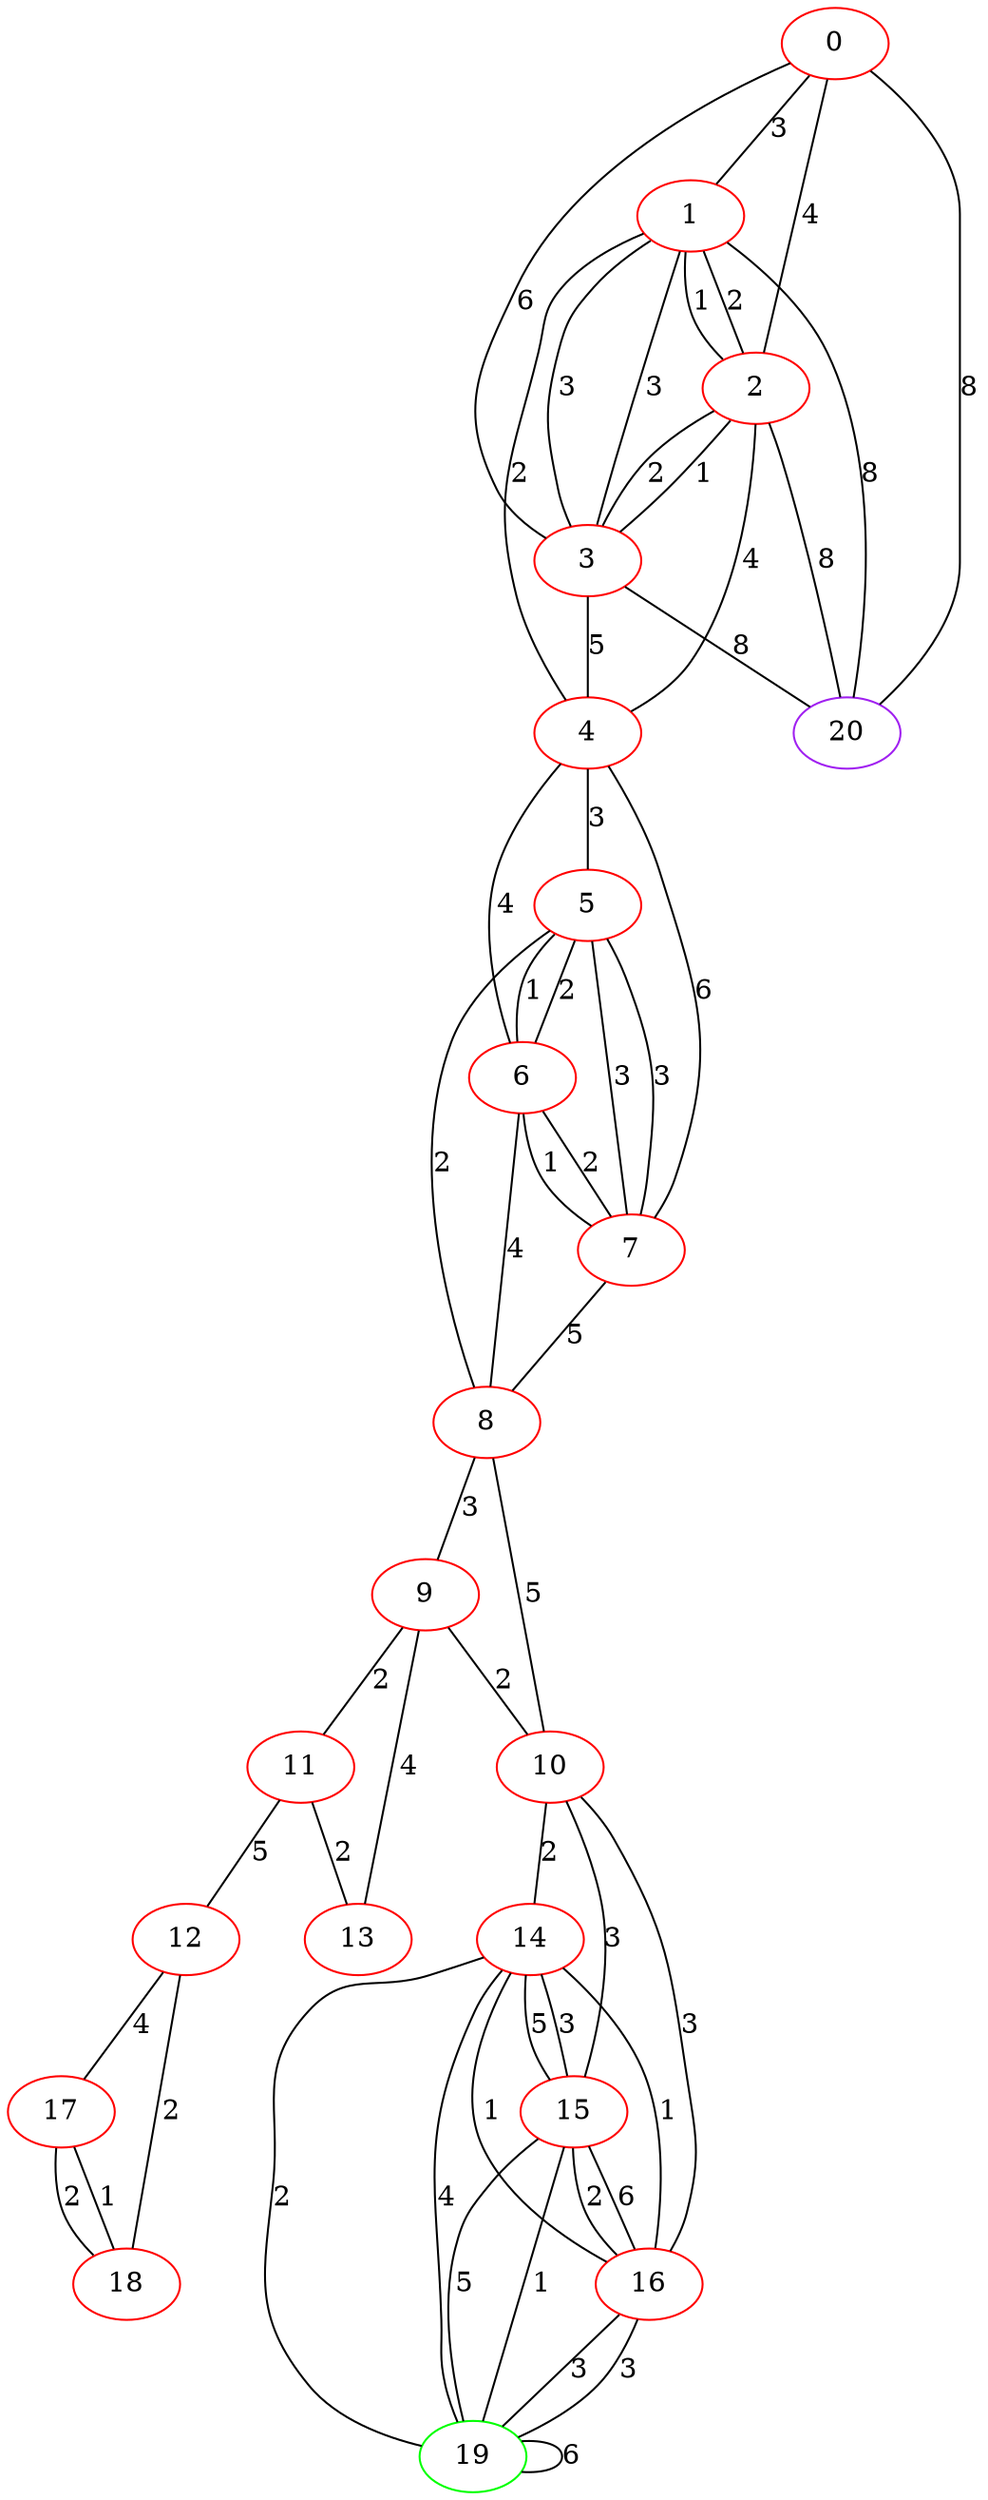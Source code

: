 graph "" {
0 [color=red, weight=1];
1 [color=red, weight=1];
2 [color=red, weight=1];
3 [color=red, weight=1];
4 [color=red, weight=1];
5 [color=red, weight=1];
6 [color=red, weight=1];
7 [color=red, weight=1];
8 [color=red, weight=1];
9 [color=red, weight=1];
10 [color=red, weight=1];
11 [color=red, weight=1];
12 [color=red, weight=1];
13 [color=red, weight=1];
14 [color=red, weight=1];
15 [color=red, weight=1];
16 [color=red, weight=1];
17 [color=red, weight=1];
18 [color=red, weight=1];
19 [color=green, weight=2];
20 [color=purple, weight=4];
0 -- 1  [key=0, label=3];
0 -- 2  [key=0, label=4];
0 -- 3  [key=0, label=6];
0 -- 20  [key=0, label=8];
1 -- 20  [key=0, label=8];
1 -- 2  [key=0, label=1];
1 -- 2  [key=1, label=2];
1 -- 3  [key=0, label=3];
1 -- 3  [key=1, label=3];
1 -- 4  [key=0, label=2];
2 -- 3  [key=0, label=2];
2 -- 3  [key=1, label=1];
2 -- 4  [key=0, label=4];
2 -- 20  [key=0, label=8];
3 -- 4  [key=0, label=5];
3 -- 20  [key=0, label=8];
4 -- 5  [key=0, label=3];
4 -- 6  [key=0, label=4];
4 -- 7  [key=0, label=6];
5 -- 8  [key=0, label=2];
5 -- 6  [key=0, label=1];
5 -- 6  [key=1, label=2];
5 -- 7  [key=0, label=3];
5 -- 7  [key=1, label=3];
6 -- 8  [key=0, label=4];
6 -- 7  [key=0, label=2];
6 -- 7  [key=1, label=1];
7 -- 8  [key=0, label=5];
8 -- 9  [key=0, label=3];
8 -- 10  [key=0, label=5];
9 -- 10  [key=0, label=2];
9 -- 11  [key=0, label=2];
9 -- 13  [key=0, label=4];
10 -- 16  [key=0, label=3];
10 -- 14  [key=0, label=2];
10 -- 15  [key=0, label=3];
11 -- 12  [key=0, label=5];
11 -- 13  [key=0, label=2];
12 -- 17  [key=0, label=4];
12 -- 18  [key=0, label=2];
14 -- 16  [key=0, label=1];
14 -- 16  [key=1, label=1];
14 -- 19  [key=0, label=2];
14 -- 19  [key=1, label=4];
14 -- 15  [key=0, label=3];
14 -- 15  [key=1, label=5];
15 -- 16  [key=0, label=2];
15 -- 16  [key=1, label=6];
15 -- 19  [key=0, label=5];
15 -- 19  [key=1, label=1];
16 -- 19  [key=0, label=3];
16 -- 19  [key=1, label=3];
17 -- 18  [key=0, label=1];
17 -- 18  [key=1, label=2];
19 -- 19  [key=0, label=6];
}
